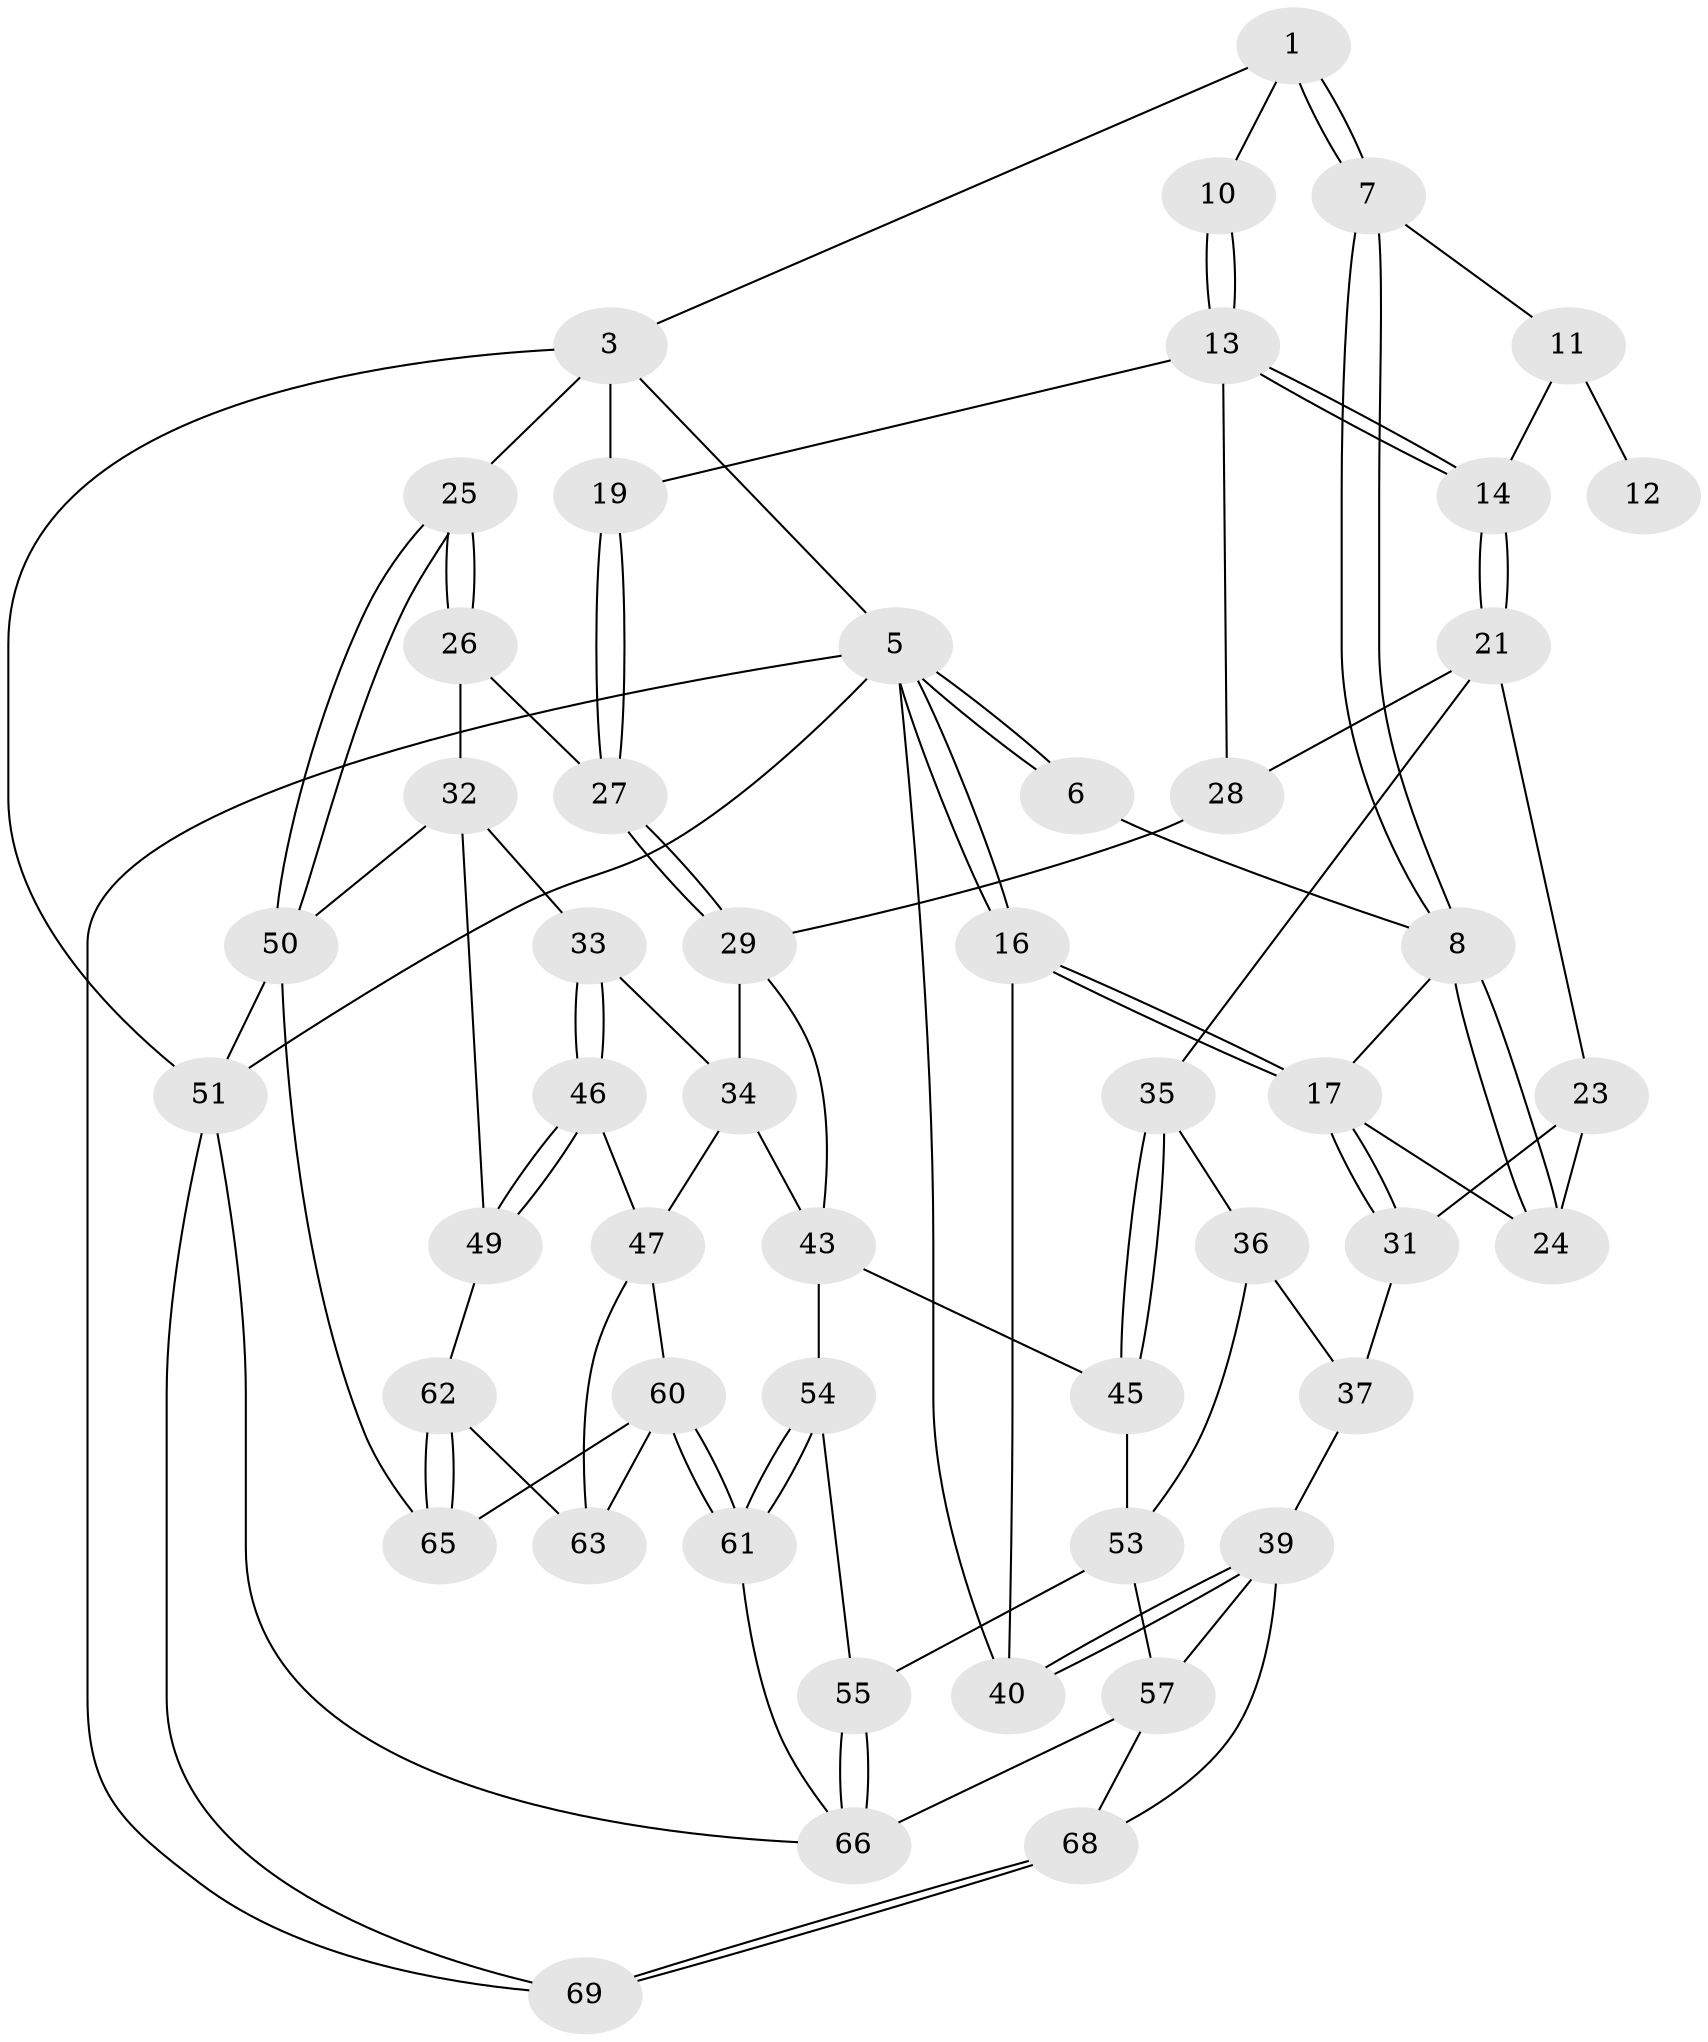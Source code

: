 // Generated by graph-tools (version 1.1) at 2025/24/03/03/25 07:24:40]
// undirected, 50 vertices, 107 edges
graph export_dot {
graph [start="1"]
  node [color=gray90,style=filled];
  1 [pos="+0.3392984881745205+0",super="+2"];
  3 [pos="+0.7326872646088861+0",super="+4"];
  5 [pos="+0+0",super="+70"];
  6 [pos="+0.1640537524500447+0"];
  7 [pos="+0.2646593366131025+0.17393003528934495"];
  8 [pos="+0.2295277288112122+0.18989580450130383",super="+9"];
  10 [pos="+0.5244716604237435+0.021532897527852018"];
  11 [pos="+0.30413607131309783+0.19656959992076775",super="+15"];
  12 [pos="+0.47470127727250294+0.07907494661301719"];
  13 [pos="+0.4556106447573708+0.23624302286230528",super="+20"];
  14 [pos="+0.40354677449615484+0.31608836900385495"];
  16 [pos="+0+0.29381235288108876"];
  17 [pos="+0+0.29197504329642393",super="+18"];
  19 [pos="+0.7311715608281777+0"];
  21 [pos="+0.40381966768339744+0.3172522101981678",super="+22"];
  23 [pos="+0.20261141078934014+0.2602325059885276"];
  24 [pos="+0.2080045309468903+0.23449082225062798"];
  25 [pos="+1+0.19405183110613033"];
  26 [pos="+0.9055269872443471+0.2968916927554248"];
  27 [pos="+0.7942646511870664+0.1508072407892148"];
  28 [pos="+0.5749475387038648+0.355559640997055"];
  29 [pos="+0.7506853100641495+0.3794586343889814",super="+30"];
  31 [pos="+0.11626030619443485+0.34493386365304224"];
  32 [pos="+0.9001548414581371+0.4051886564230331",super="+48"];
  33 [pos="+0.8984874844663239+0.4057771015617711"];
  34 [pos="+0.7700179196180479+0.4009228591328314",super="+42"];
  35 [pos="+0.322495985180489+0.4137712641125551"];
  36 [pos="+0.20880846280767357+0.4118460109634264",super="+41"];
  37 [pos="+0.15826933316851793+0.3964450909436534",super="+38"];
  39 [pos="+0+0.6558264056453926",super="+58"];
  40 [pos="+0+0.632168175699334"];
  43 [pos="+0.5741496527624245+0.572929698084616",super="+44"];
  45 [pos="+0.3343749685967658+0.47525411037138293"];
  46 [pos="+0.8019751637777843+0.570425863442893"];
  47 [pos="+0.741141966199423+0.5949965280151961",super="+59"];
  49 [pos="+1+0.5885624535699516"];
  50 [pos="+1+0.5509118985642211",super="+52"];
  51 [pos="+1+1",super="+72"];
  53 [pos="+0.21423743776231818+0.5846944726974794",super="+56"];
  54 [pos="+0.5075503480298845+0.6291664523386943"];
  55 [pos="+0.39131964640205275+0.757851394012614"];
  57 [pos="+0.20393977730777998+0.7773173798465706",super="+67"];
  60 [pos="+0.7279624881014861+0.8788747217316448",super="+64"];
  61 [pos="+0.7136074812335605+0.8896333665938196"];
  62 [pos="+0.9474361813992449+0.6757079987926918"];
  63 [pos="+0.8483555821746345+0.688807574544251"];
  65 [pos="+0.9133498687294928+0.8546354797189186"];
  66 [pos="+0.37868965133096666+0.788679789527066",super="+71"];
  68 [pos="+0.1666520355239137+1"];
  69 [pos="+0.1457191730259198+1"];
  1 -- 7;
  1 -- 7;
  1 -- 10;
  1 -- 3;
  3 -- 19;
  3 -- 25;
  3 -- 5;
  3 -- 51;
  5 -- 6;
  5 -- 6;
  5 -- 16;
  5 -- 16;
  5 -- 40;
  5 -- 51;
  5 -- 69;
  6 -- 8;
  7 -- 8;
  7 -- 8;
  7 -- 11;
  8 -- 24;
  8 -- 24;
  8 -- 17;
  10 -- 13;
  10 -- 13;
  11 -- 12 [weight=2];
  11 -- 14;
  13 -- 14;
  13 -- 14;
  13 -- 19;
  13 -- 28;
  14 -- 21;
  14 -- 21;
  16 -- 17;
  16 -- 17;
  16 -- 40;
  17 -- 31;
  17 -- 31;
  17 -- 24;
  19 -- 27;
  19 -- 27;
  21 -- 28;
  21 -- 35;
  21 -- 23;
  23 -- 24;
  23 -- 31;
  25 -- 26;
  25 -- 26;
  25 -- 50;
  25 -- 50;
  26 -- 27;
  26 -- 32;
  27 -- 29;
  27 -- 29;
  28 -- 29;
  29 -- 34;
  29 -- 43;
  31 -- 37;
  32 -- 33;
  32 -- 49;
  32 -- 50;
  33 -- 34;
  33 -- 46;
  33 -- 46;
  34 -- 43;
  34 -- 47;
  35 -- 36;
  35 -- 45;
  35 -- 45;
  36 -- 37 [weight=2];
  36 -- 53;
  37 -- 39;
  39 -- 40;
  39 -- 40;
  39 -- 57;
  39 -- 68;
  43 -- 45;
  43 -- 54;
  45 -- 53;
  46 -- 47;
  46 -- 49;
  46 -- 49;
  47 -- 60;
  47 -- 63;
  49 -- 62;
  50 -- 65;
  50 -- 51;
  51 -- 69;
  51 -- 66;
  53 -- 57;
  53 -- 55;
  54 -- 55;
  54 -- 61;
  54 -- 61;
  55 -- 66;
  55 -- 66;
  57 -- 66;
  57 -- 68;
  60 -- 61;
  60 -- 61;
  60 -- 65;
  60 -- 63;
  61 -- 66;
  62 -- 63;
  62 -- 65;
  62 -- 65;
  68 -- 69;
  68 -- 69;
}
